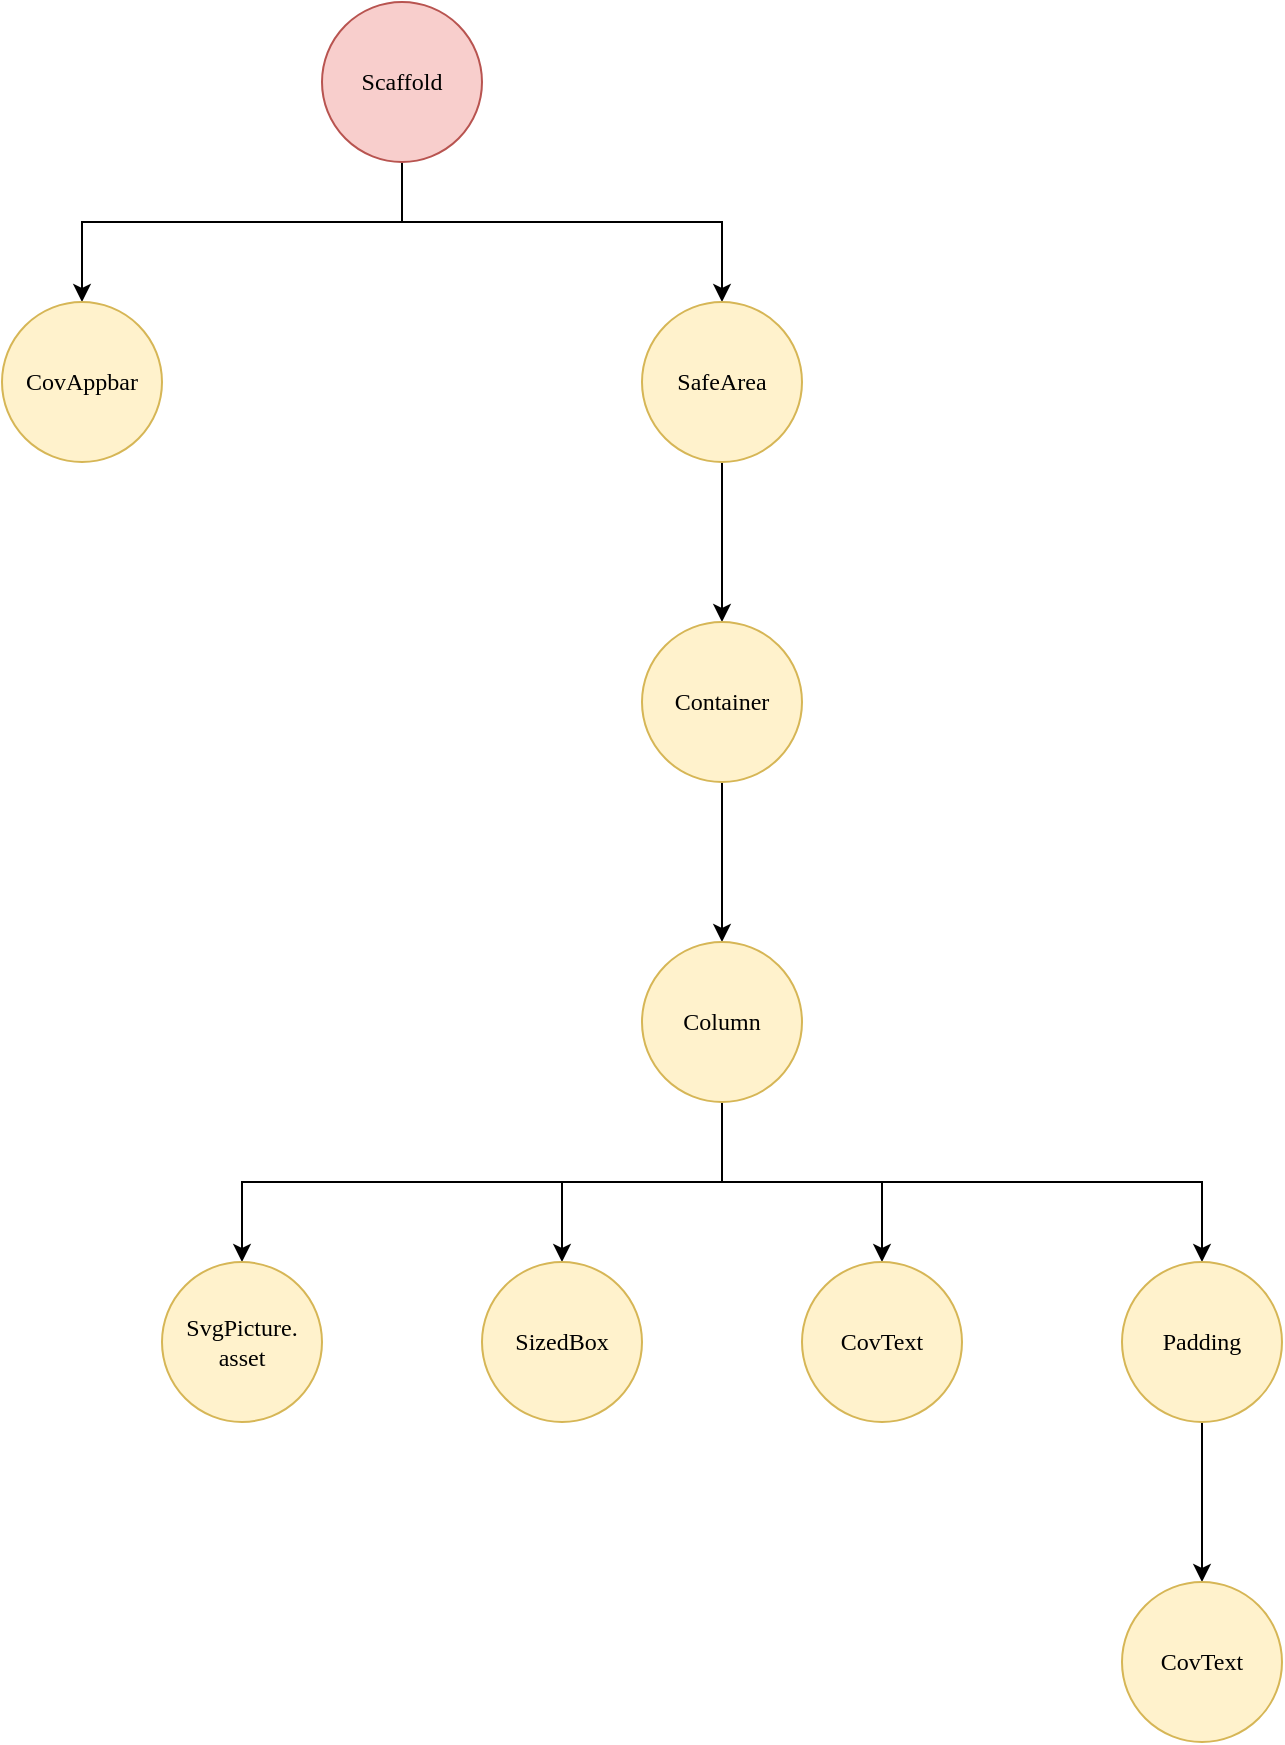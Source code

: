 <mxfile version="13.7.7" type="device"><diagram id="b4NfSg4W80DTmErFcbgV" name="Page-1"><mxGraphModel dx="2443" dy="1217" grid="1" gridSize="10" guides="1" tooltips="1" connect="1" arrows="1" fold="1" page="1" pageScale="1" pageWidth="1654" pageHeight="1169" math="0" shadow="0"><root><mxCell id="0"/><mxCell id="1" parent="0"/><mxCell id="dscZz20uXl7UMWQ69Crj-4" style="edgeStyle=orthogonalEdgeStyle;rounded=0;orthogonalLoop=1;jettySize=auto;html=1;" edge="1" parent="1" source="FRViIMyRJvzU1OxqdMOB-1" target="FRViIMyRJvzU1OxqdMOB-2"><mxGeometry relative="1" as="geometry"><Array as="points"><mxPoint x="240" y="150"/><mxPoint x="400" y="150"/></Array></mxGeometry></mxCell><mxCell id="dscZz20uXl7UMWQ69Crj-7" style="edgeStyle=orthogonalEdgeStyle;rounded=0;orthogonalLoop=1;jettySize=auto;html=1;" edge="1" parent="1" source="FRViIMyRJvzU1OxqdMOB-1" target="dscZz20uXl7UMWQ69Crj-6"><mxGeometry relative="1" as="geometry"><Array as="points"><mxPoint x="240" y="150"/><mxPoint x="80" y="150"/></Array></mxGeometry></mxCell><mxCell id="FRViIMyRJvzU1OxqdMOB-1" value="Scaffold" style="ellipse;whiteSpace=wrap;html=1;aspect=fixed;fontFamily=Verdana;fillColor=#f8cecc;strokeColor=#b85450;" parent="1" vertex="1"><mxGeometry x="200" y="40" width="80" height="80" as="geometry"/></mxCell><mxCell id="dscZz20uXl7UMWQ69Crj-5" style="edgeStyle=orthogonalEdgeStyle;rounded=0;orthogonalLoop=1;jettySize=auto;html=1;" edge="1" parent="1" source="FRViIMyRJvzU1OxqdMOB-2" target="FRViIMyRJvzU1OxqdMOB-6"><mxGeometry relative="1" as="geometry"/></mxCell><mxCell id="FRViIMyRJvzU1OxqdMOB-2" value="SafeArea" style="ellipse;whiteSpace=wrap;html=1;aspect=fixed;fontFamily=Verdana;fillColor=#fff2cc;strokeColor=#d6b656;" parent="1" vertex="1"><mxGeometry x="360" y="190" width="80" height="80" as="geometry"/></mxCell><mxCell id="dscZz20uXl7UMWQ69Crj-9" style="edgeStyle=orthogonalEdgeStyle;rounded=0;orthogonalLoop=1;jettySize=auto;html=1;" edge="1" parent="1" source="FRViIMyRJvzU1OxqdMOB-6" target="dscZz20uXl7UMWQ69Crj-8"><mxGeometry relative="1" as="geometry"/></mxCell><mxCell id="FRViIMyRJvzU1OxqdMOB-6" value="Container" style="ellipse;whiteSpace=wrap;html=1;aspect=fixed;fontFamily=Verdana;fillColor=#fff2cc;strokeColor=#d6b656;" parent="1" vertex="1"><mxGeometry x="360" y="350" width="80" height="80" as="geometry"/></mxCell><mxCell id="dscZz20uXl7UMWQ69Crj-6" value="&lt;div&gt;CovAppbar&lt;/div&gt;" style="ellipse;whiteSpace=wrap;html=1;aspect=fixed;fontFamily=Verdana;fillColor=#fff2cc;strokeColor=#d6b656;" vertex="1" parent="1"><mxGeometry x="40" y="190" width="80" height="80" as="geometry"/></mxCell><mxCell id="dscZz20uXl7UMWQ69Crj-16" style="edgeStyle=orthogonalEdgeStyle;rounded=0;orthogonalLoop=1;jettySize=auto;html=1;" edge="1" parent="1" source="dscZz20uXl7UMWQ69Crj-8" target="dscZz20uXl7UMWQ69Crj-12"><mxGeometry relative="1" as="geometry"/></mxCell><mxCell id="dscZz20uXl7UMWQ69Crj-17" style="edgeStyle=orthogonalEdgeStyle;rounded=0;orthogonalLoop=1;jettySize=auto;html=1;" edge="1" parent="1" source="dscZz20uXl7UMWQ69Crj-8" target="dscZz20uXl7UMWQ69Crj-10"><mxGeometry relative="1" as="geometry"/></mxCell><mxCell id="dscZz20uXl7UMWQ69Crj-18" style="edgeStyle=orthogonalEdgeStyle;rounded=0;orthogonalLoop=1;jettySize=auto;html=1;" edge="1" parent="1" source="dscZz20uXl7UMWQ69Crj-8" target="dscZz20uXl7UMWQ69Crj-11"><mxGeometry relative="1" as="geometry"><Array as="points"><mxPoint x="400" y="630"/><mxPoint x="160" y="630"/></Array></mxGeometry></mxCell><mxCell id="dscZz20uXl7UMWQ69Crj-19" style="edgeStyle=orthogonalEdgeStyle;rounded=0;orthogonalLoop=1;jettySize=auto;html=1;" edge="1" parent="1" source="dscZz20uXl7UMWQ69Crj-8" target="dscZz20uXl7UMWQ69Crj-13"><mxGeometry relative="1" as="geometry"><Array as="points"><mxPoint x="400" y="630"/><mxPoint x="640" y="630"/></Array></mxGeometry></mxCell><mxCell id="dscZz20uXl7UMWQ69Crj-8" value="Column" style="ellipse;whiteSpace=wrap;html=1;aspect=fixed;fontFamily=Verdana;fillColor=#fff2cc;strokeColor=#d6b656;" vertex="1" parent="1"><mxGeometry x="360" y="510" width="80" height="80" as="geometry"/></mxCell><mxCell id="dscZz20uXl7UMWQ69Crj-10" value="CovText" style="ellipse;whiteSpace=wrap;html=1;aspect=fixed;fontFamily=Verdana;fillColor=#fff2cc;strokeColor=#d6b656;" vertex="1" parent="1"><mxGeometry x="440" y="670" width="80" height="80" as="geometry"/></mxCell><mxCell id="dscZz20uXl7UMWQ69Crj-11" value="&lt;div&gt;SvgPicture.&lt;/div&gt;&lt;div&gt;asset&lt;br&gt;&lt;/div&gt;" style="ellipse;whiteSpace=wrap;html=1;aspect=fixed;fontFamily=Verdana;fillColor=#fff2cc;strokeColor=#d6b656;" vertex="1" parent="1"><mxGeometry x="120" y="670" width="80" height="80" as="geometry"/></mxCell><mxCell id="dscZz20uXl7UMWQ69Crj-12" value="SizedBox" style="ellipse;whiteSpace=wrap;html=1;aspect=fixed;fontFamily=Verdana;fillColor=#fff2cc;strokeColor=#d6b656;" vertex="1" parent="1"><mxGeometry x="280" y="670" width="80" height="80" as="geometry"/></mxCell><mxCell id="dscZz20uXl7UMWQ69Crj-20" style="edgeStyle=orthogonalEdgeStyle;rounded=0;orthogonalLoop=1;jettySize=auto;html=1;" edge="1" parent="1" source="dscZz20uXl7UMWQ69Crj-13" target="dscZz20uXl7UMWQ69Crj-15"><mxGeometry relative="1" as="geometry"/></mxCell><mxCell id="dscZz20uXl7UMWQ69Crj-13" value="Padding" style="ellipse;whiteSpace=wrap;html=1;aspect=fixed;fontFamily=Verdana;fillColor=#fff2cc;strokeColor=#d6b656;" vertex="1" parent="1"><mxGeometry x="600" y="670" width="80" height="80" as="geometry"/></mxCell><mxCell id="dscZz20uXl7UMWQ69Crj-15" value="CovText" style="ellipse;whiteSpace=wrap;html=1;aspect=fixed;fontFamily=Verdana;fillColor=#fff2cc;strokeColor=#d6b656;" vertex="1" parent="1"><mxGeometry x="600" y="830" width="80" height="80" as="geometry"/></mxCell></root></mxGraphModel></diagram></mxfile>